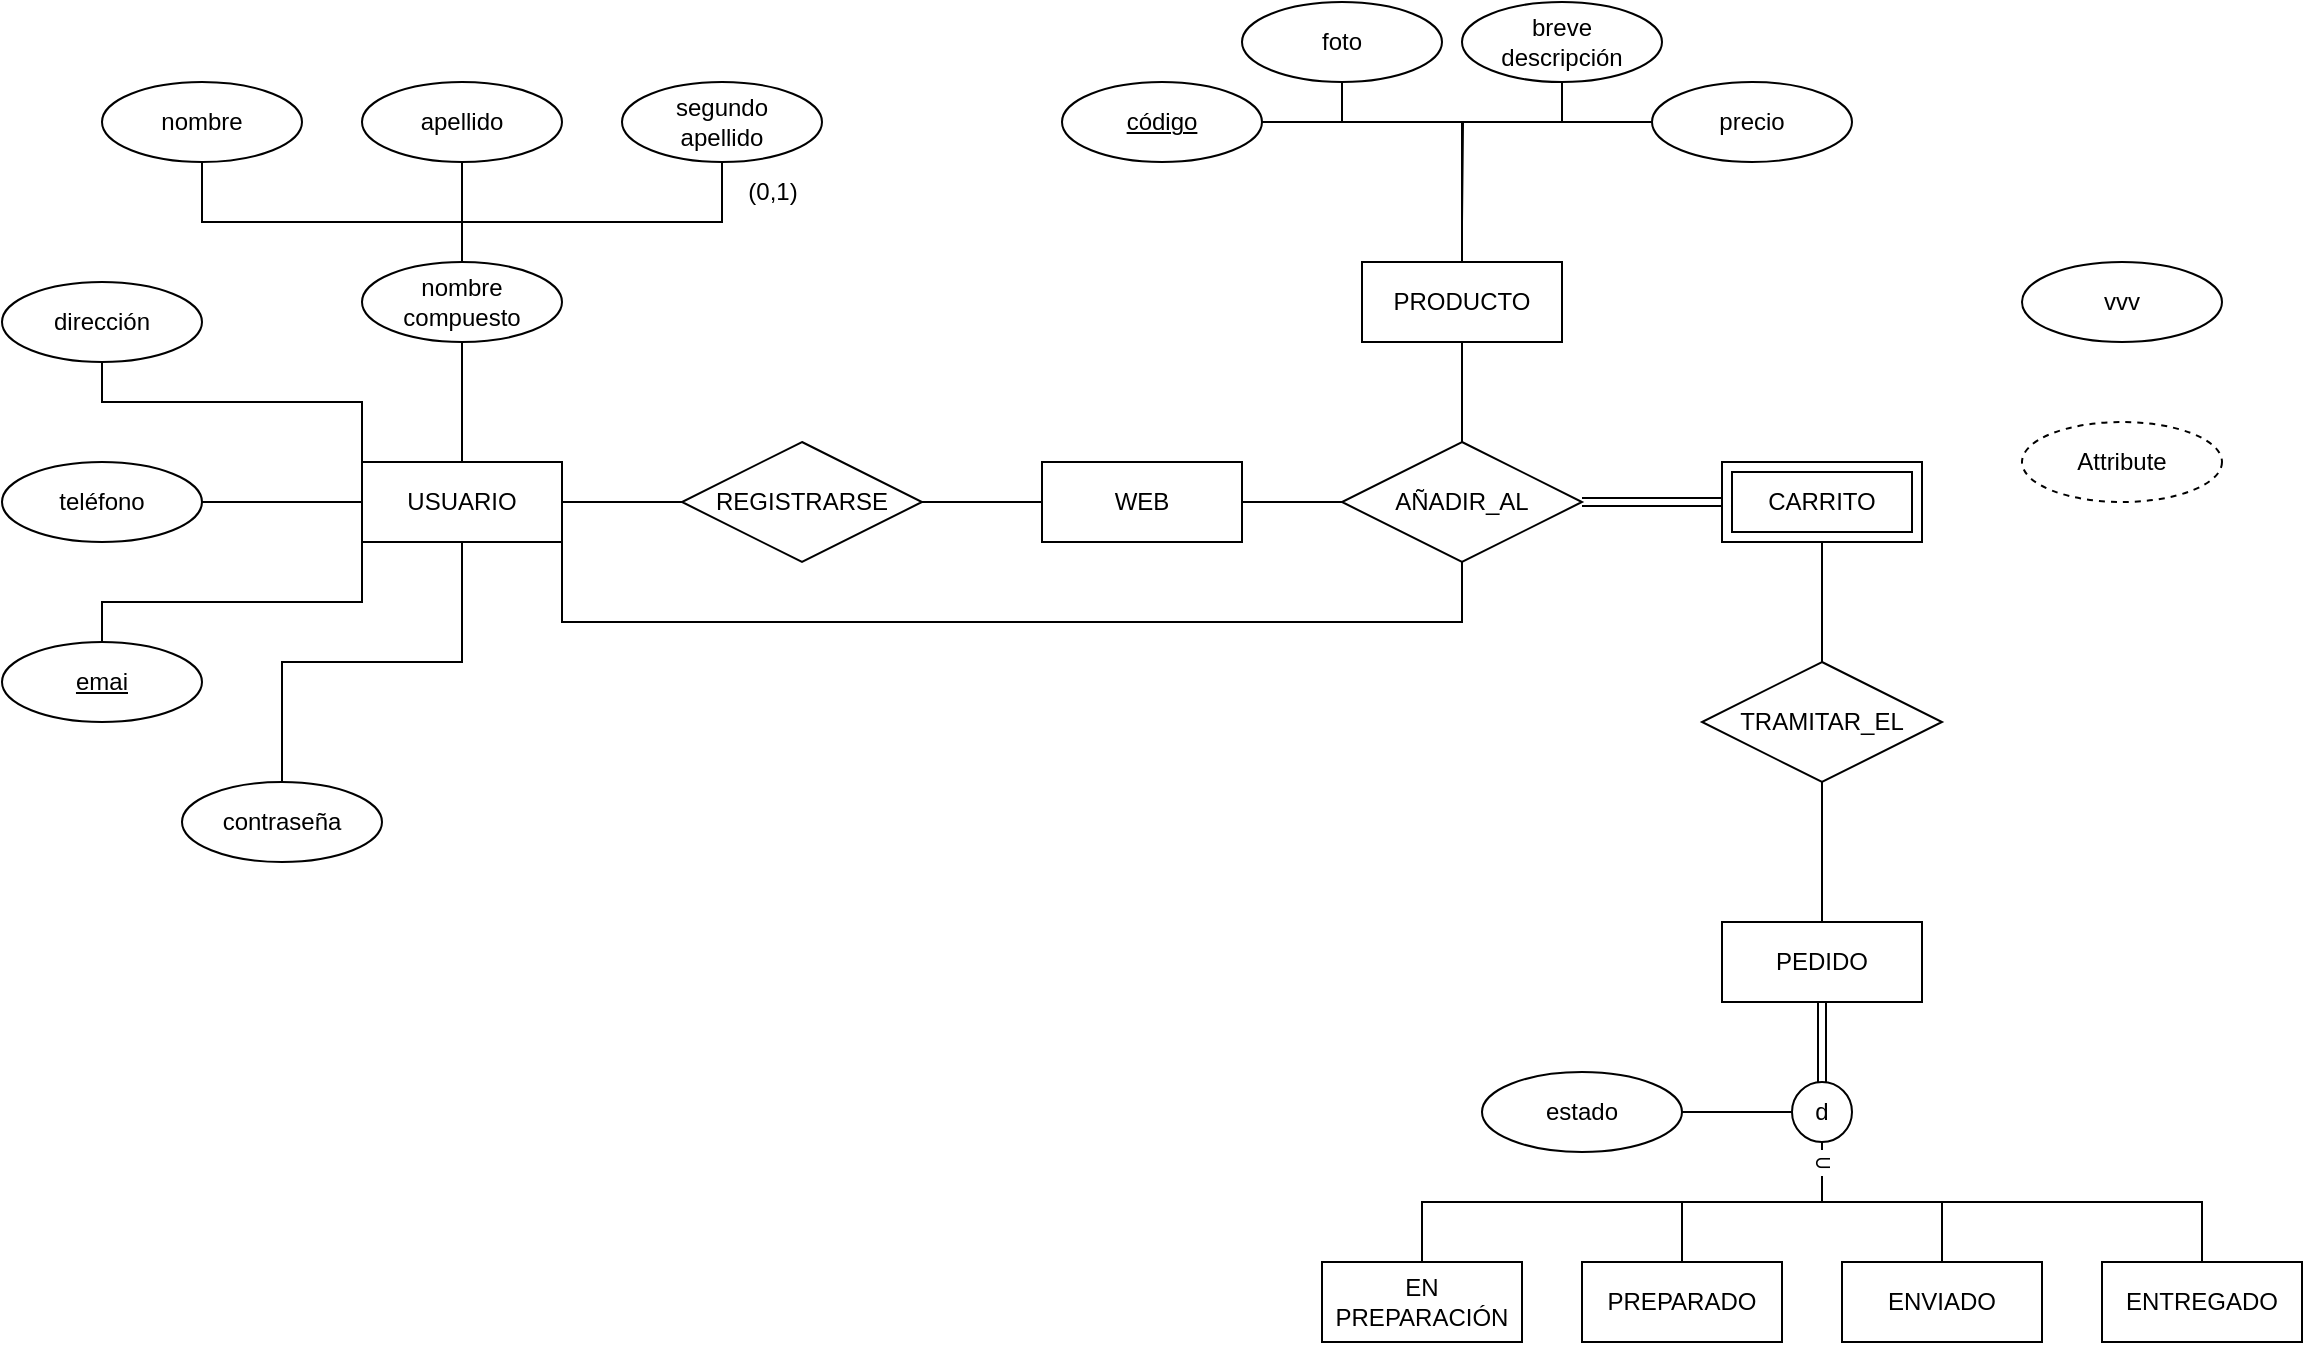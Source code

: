 <mxfile version="20.8.20" type="github">
  <diagram name="Página-1" id="H3J9FWXN0q95DTH0rRs8">
    <mxGraphModel dx="1235" dy="728" grid="1" gridSize="10" guides="1" tooltips="1" connect="1" arrows="1" fold="1" page="1" pageScale="1" pageWidth="1654" pageHeight="1169" background="none" math="0" shadow="0">
      <root>
        <mxCell id="0" />
        <mxCell id="1" parent="0" />
        <mxCell id="3mSW8cx6iBZY5WVpWIEB-1" value="PEDIDO" style="whiteSpace=wrap;html=1;align=center;" vertex="1" parent="1">
          <mxGeometry x="1270" y="540" width="100" height="40" as="geometry" />
        </mxCell>
        <mxCell id="3mSW8cx6iBZY5WVpWIEB-14" style="edgeStyle=orthogonalEdgeStyle;rounded=0;orthogonalLoop=1;jettySize=auto;html=1;exitX=0.5;exitY=0;exitDx=0;exitDy=0;entryX=0.5;entryY=1;entryDx=0;entryDy=0;endArrow=none;endFill=0;" edge="1" parent="1" source="3mSW8cx6iBZY5WVpWIEB-4" target="3mSW8cx6iBZY5WVpWIEB-8">
          <mxGeometry relative="1" as="geometry" />
        </mxCell>
        <mxCell id="3mSW8cx6iBZY5WVpWIEB-4" value="EN PREPARACIÓN" style="whiteSpace=wrap;html=1;align=center;" vertex="1" parent="1">
          <mxGeometry x="1070" y="710" width="100" height="40" as="geometry" />
        </mxCell>
        <mxCell id="3mSW8cx6iBZY5WVpWIEB-13" style="edgeStyle=orthogonalEdgeStyle;rounded=0;orthogonalLoop=1;jettySize=auto;html=1;exitX=0.5;exitY=0;exitDx=0;exitDy=0;entryX=0.5;entryY=1;entryDx=0;entryDy=0;endArrow=none;endFill=0;" edge="1" parent="1" source="3mSW8cx6iBZY5WVpWIEB-5" target="3mSW8cx6iBZY5WVpWIEB-8">
          <mxGeometry relative="1" as="geometry" />
        </mxCell>
        <mxCell id="3mSW8cx6iBZY5WVpWIEB-5" value="PREPARADO" style="whiteSpace=wrap;html=1;align=center;" vertex="1" parent="1">
          <mxGeometry x="1200" y="710" width="100" height="40" as="geometry" />
        </mxCell>
        <mxCell id="3mSW8cx6iBZY5WVpWIEB-12" style="edgeStyle=orthogonalEdgeStyle;rounded=0;orthogonalLoop=1;jettySize=auto;html=1;exitX=0.5;exitY=0;exitDx=0;exitDy=0;entryX=0.5;entryY=1;entryDx=0;entryDy=0;endArrow=none;endFill=0;" edge="1" parent="1" source="3mSW8cx6iBZY5WVpWIEB-6" target="3mSW8cx6iBZY5WVpWIEB-8">
          <mxGeometry relative="1" as="geometry" />
        </mxCell>
        <mxCell id="3mSW8cx6iBZY5WVpWIEB-6" value="ENVIADO" style="whiteSpace=wrap;html=1;align=center;" vertex="1" parent="1">
          <mxGeometry x="1330" y="710" width="100" height="40" as="geometry" />
        </mxCell>
        <mxCell id="3mSW8cx6iBZY5WVpWIEB-7" value="ENTREGADO" style="whiteSpace=wrap;html=1;align=center;" vertex="1" parent="1">
          <mxGeometry x="1460" y="710" width="100" height="40" as="geometry" />
        </mxCell>
        <mxCell id="3mSW8cx6iBZY5WVpWIEB-9" value="" style="edgeStyle=orthogonalEdgeStyle;rounded=0;orthogonalLoop=1;jettySize=auto;html=1;endArrow=none;endFill=0;shape=link;" edge="1" parent="1" source="3mSW8cx6iBZY5WVpWIEB-8" target="3mSW8cx6iBZY5WVpWIEB-1">
          <mxGeometry relative="1" as="geometry" />
        </mxCell>
        <mxCell id="3mSW8cx6iBZY5WVpWIEB-8" value="d" style="ellipse;whiteSpace=wrap;html=1;aspect=fixed;" vertex="1" parent="1">
          <mxGeometry x="1305" y="620" width="30" height="30" as="geometry" />
        </mxCell>
        <mxCell id="3mSW8cx6iBZY5WVpWIEB-11" value="⊂" style="edgeStyle=orthogonalEdgeStyle;rounded=0;orthogonalLoop=1;jettySize=auto;html=1;exitX=0.5;exitY=1;exitDx=0;exitDy=0;endArrow=none;endFill=0;entryX=0.5;entryY=0;entryDx=0;entryDy=0;entryPerimeter=0;" edge="1" parent="1" source="3mSW8cx6iBZY5WVpWIEB-8" target="3mSW8cx6iBZY5WVpWIEB-7">
          <mxGeometry x="-0.92" relative="1" as="geometry">
            <Array as="points">
              <mxPoint x="1320" y="680" />
              <mxPoint x="1510" y="680" />
            </Array>
            <mxPoint as="offset" />
          </mxGeometry>
        </mxCell>
        <mxCell id="3mSW8cx6iBZY5WVpWIEB-16" value="" style="edgeStyle=orthogonalEdgeStyle;rounded=0;orthogonalLoop=1;jettySize=auto;html=1;endArrow=none;endFill=0;" edge="1" parent="1" source="3mSW8cx6iBZY5WVpWIEB-15" target="3mSW8cx6iBZY5WVpWIEB-8">
          <mxGeometry relative="1" as="geometry" />
        </mxCell>
        <mxCell id="3mSW8cx6iBZY5WVpWIEB-15" value="estado" style="ellipse;whiteSpace=wrap;html=1;align=center;" vertex="1" parent="1">
          <mxGeometry x="1150" y="615" width="100" height="40" as="geometry" />
        </mxCell>
        <mxCell id="3mSW8cx6iBZY5WVpWIEB-21" value="" style="edgeStyle=orthogonalEdgeStyle;rounded=0;orthogonalLoop=1;jettySize=auto;html=1;endArrow=none;endFill=0;" edge="1" parent="1" source="3mSW8cx6iBZY5WVpWIEB-17" target="3mSW8cx6iBZY5WVpWIEB-19">
          <mxGeometry relative="1" as="geometry" />
        </mxCell>
        <mxCell id="3mSW8cx6iBZY5WVpWIEB-59" style="edgeStyle=orthogonalEdgeStyle;rounded=0;orthogonalLoop=1;jettySize=auto;html=1;entryX=0.5;entryY=1;entryDx=0;entryDy=0;endArrow=none;endFill=0;" edge="1" parent="1" source="3mSW8cx6iBZY5WVpWIEB-17" target="3mSW8cx6iBZY5WVpWIEB-24">
          <mxGeometry relative="1" as="geometry">
            <Array as="points">
              <mxPoint x="690" y="390" />
              <mxPoint x="1140" y="390" />
            </Array>
          </mxGeometry>
        </mxCell>
        <mxCell id="3mSW8cx6iBZY5WVpWIEB-17" value="USUARIO" style="whiteSpace=wrap;html=1;align=center;" vertex="1" parent="1">
          <mxGeometry x="590" y="310" width="100" height="40" as="geometry" />
        </mxCell>
        <mxCell id="3mSW8cx6iBZY5WVpWIEB-18" value="WEB" style="whiteSpace=wrap;html=1;align=center;" vertex="1" parent="1">
          <mxGeometry x="930" y="310" width="100" height="40" as="geometry" />
        </mxCell>
        <mxCell id="3mSW8cx6iBZY5WVpWIEB-22" value="" style="edgeStyle=orthogonalEdgeStyle;rounded=0;orthogonalLoop=1;jettySize=auto;html=1;endArrow=none;endFill=0;" edge="1" parent="1" source="3mSW8cx6iBZY5WVpWIEB-19" target="3mSW8cx6iBZY5WVpWIEB-18">
          <mxGeometry relative="1" as="geometry" />
        </mxCell>
        <mxCell id="3mSW8cx6iBZY5WVpWIEB-19" value="REGISTRARSE" style="shape=rhombus;perimeter=rhombusPerimeter;whiteSpace=wrap;html=1;align=center;" vertex="1" parent="1">
          <mxGeometry x="750" y="300" width="120" height="60" as="geometry" />
        </mxCell>
        <mxCell id="3mSW8cx6iBZY5WVpWIEB-29" value="" style="edgeStyle=orthogonalEdgeStyle;rounded=0;orthogonalLoop=1;jettySize=auto;html=1;endArrow=none;endFill=0;" edge="1" parent="1" source="3mSW8cx6iBZY5WVpWIEB-23" target="3mSW8cx6iBZY5WVpWIEB-27">
          <mxGeometry relative="1" as="geometry" />
        </mxCell>
        <mxCell id="3mSW8cx6iBZY5WVpWIEB-23" value="CARRITO" style="shape=ext;margin=3;double=1;whiteSpace=wrap;html=1;align=center;" vertex="1" parent="1">
          <mxGeometry x="1270" y="310" width="100" height="40" as="geometry" />
        </mxCell>
        <mxCell id="3mSW8cx6iBZY5WVpWIEB-25" value="" style="edgeStyle=orthogonalEdgeStyle;rounded=0;orthogonalLoop=1;jettySize=auto;html=1;endArrow=none;endFill=0;" edge="1" parent="1" source="3mSW8cx6iBZY5WVpWIEB-24" target="3mSW8cx6iBZY5WVpWIEB-18">
          <mxGeometry relative="1" as="geometry" />
        </mxCell>
        <mxCell id="3mSW8cx6iBZY5WVpWIEB-26" value="" style="edgeStyle=orthogonalEdgeStyle;rounded=0;orthogonalLoop=1;jettySize=auto;html=1;endArrow=none;endFill=0;shape=link;" edge="1" parent="1" source="3mSW8cx6iBZY5WVpWIEB-24" target="3mSW8cx6iBZY5WVpWIEB-23">
          <mxGeometry relative="1" as="geometry" />
        </mxCell>
        <mxCell id="3mSW8cx6iBZY5WVpWIEB-24" value="AÑADIR_AL" style="shape=rhombus;perimeter=rhombusPerimeter;whiteSpace=wrap;html=1;align=center;" vertex="1" parent="1">
          <mxGeometry x="1080" y="300" width="120" height="60" as="geometry" />
        </mxCell>
        <mxCell id="3mSW8cx6iBZY5WVpWIEB-28" value="" style="edgeStyle=orthogonalEdgeStyle;rounded=0;orthogonalLoop=1;jettySize=auto;html=1;endArrow=none;endFill=0;" edge="1" parent="1" source="3mSW8cx6iBZY5WVpWIEB-27" target="3mSW8cx6iBZY5WVpWIEB-1">
          <mxGeometry relative="1" as="geometry" />
        </mxCell>
        <mxCell id="3mSW8cx6iBZY5WVpWIEB-27" value="TRAMITAR_EL" style="shape=rhombus;perimeter=rhombusPerimeter;whiteSpace=wrap;html=1;align=center;" vertex="1" parent="1">
          <mxGeometry x="1260" y="410" width="120" height="60" as="geometry" />
        </mxCell>
        <mxCell id="3mSW8cx6iBZY5WVpWIEB-32" value="" style="edgeStyle=orthogonalEdgeStyle;rounded=0;orthogonalLoop=1;jettySize=auto;html=1;endArrow=none;endFill=0;" edge="1" parent="1" source="3mSW8cx6iBZY5WVpWIEB-31" target="3mSW8cx6iBZY5WVpWIEB-24">
          <mxGeometry relative="1" as="geometry" />
        </mxCell>
        <mxCell id="3mSW8cx6iBZY5WVpWIEB-31" value="PRODUCTO" style="whiteSpace=wrap;html=1;align=center;" vertex="1" parent="1">
          <mxGeometry x="1090" y="210" width="100" height="40" as="geometry" />
        </mxCell>
        <mxCell id="3mSW8cx6iBZY5WVpWIEB-37" style="edgeStyle=orthogonalEdgeStyle;rounded=0;orthogonalLoop=1;jettySize=auto;html=1;entryX=0.5;entryY=0;entryDx=0;entryDy=0;endArrow=none;endFill=0;" edge="1" parent="1" source="3mSW8cx6iBZY5WVpWIEB-33" target="3mSW8cx6iBZY5WVpWIEB-31">
          <mxGeometry relative="1" as="geometry" />
        </mxCell>
        <mxCell id="3mSW8cx6iBZY5WVpWIEB-33" value="&lt;u&gt;código&lt;/u&gt;" style="ellipse;whiteSpace=wrap;html=1;align=center;" vertex="1" parent="1">
          <mxGeometry x="940" y="120" width="100" height="40" as="geometry" />
        </mxCell>
        <mxCell id="3mSW8cx6iBZY5WVpWIEB-38" style="edgeStyle=orthogonalEdgeStyle;rounded=0;orthogonalLoop=1;jettySize=auto;html=1;endArrow=none;endFill=0;" edge="1" parent="1" source="3mSW8cx6iBZY5WVpWIEB-34" target="3mSW8cx6iBZY5WVpWIEB-31">
          <mxGeometry relative="1" as="geometry">
            <Array as="points">
              <mxPoint x="1080" y="140" />
              <mxPoint x="1140" y="140" />
            </Array>
          </mxGeometry>
        </mxCell>
        <mxCell id="3mSW8cx6iBZY5WVpWIEB-34" value="foto" style="ellipse;whiteSpace=wrap;html=1;align=center;" vertex="1" parent="1">
          <mxGeometry x="1030" y="80" width="100" height="40" as="geometry" />
        </mxCell>
        <mxCell id="3mSW8cx6iBZY5WVpWIEB-40" style="edgeStyle=orthogonalEdgeStyle;rounded=0;orthogonalLoop=1;jettySize=auto;html=1;endArrow=none;endFill=0;" edge="1" parent="1" source="3mSW8cx6iBZY5WVpWIEB-35">
          <mxGeometry relative="1" as="geometry">
            <mxPoint x="1140" y="190" as="targetPoint" />
            <Array as="points">
              <mxPoint x="1190" y="140" />
              <mxPoint x="1140" y="140" />
            </Array>
          </mxGeometry>
        </mxCell>
        <mxCell id="3mSW8cx6iBZY5WVpWIEB-35" value="breve&lt;br&gt;descripción" style="ellipse;whiteSpace=wrap;html=1;align=center;" vertex="1" parent="1">
          <mxGeometry x="1140" y="80" width="100" height="40" as="geometry" />
        </mxCell>
        <mxCell id="3mSW8cx6iBZY5WVpWIEB-41" style="edgeStyle=orthogonalEdgeStyle;rounded=0;orthogonalLoop=1;jettySize=auto;html=1;endArrow=none;endFill=0;" edge="1" parent="1" source="3mSW8cx6iBZY5WVpWIEB-36">
          <mxGeometry relative="1" as="geometry">
            <mxPoint x="1140" y="190" as="targetPoint" />
          </mxGeometry>
        </mxCell>
        <mxCell id="3mSW8cx6iBZY5WVpWIEB-36" value="precio" style="ellipse;whiteSpace=wrap;html=1;align=center;" vertex="1" parent="1">
          <mxGeometry x="1235" y="120" width="100" height="40" as="geometry" />
        </mxCell>
        <mxCell id="3mSW8cx6iBZY5WVpWIEB-48" style="edgeStyle=orthogonalEdgeStyle;rounded=0;orthogonalLoop=1;jettySize=auto;html=1;entryX=0;entryY=0;entryDx=0;entryDy=0;endArrow=none;endFill=0;" edge="1" parent="1" source="3mSW8cx6iBZY5WVpWIEB-42" target="3mSW8cx6iBZY5WVpWIEB-17">
          <mxGeometry relative="1" as="geometry">
            <Array as="points">
              <mxPoint x="460" y="280" />
              <mxPoint x="590" y="280" />
            </Array>
          </mxGeometry>
        </mxCell>
        <mxCell id="3mSW8cx6iBZY5WVpWIEB-42" value="dirección" style="ellipse;whiteSpace=wrap;html=1;align=center;" vertex="1" parent="1">
          <mxGeometry x="410" y="220" width="100" height="40" as="geometry" />
        </mxCell>
        <mxCell id="3mSW8cx6iBZY5WVpWIEB-49" value="" style="edgeStyle=orthogonalEdgeStyle;rounded=0;orthogonalLoop=1;jettySize=auto;html=1;endArrow=none;endFill=0;" edge="1" parent="1" source="3mSW8cx6iBZY5WVpWIEB-43" target="3mSW8cx6iBZY5WVpWIEB-17">
          <mxGeometry relative="1" as="geometry" />
        </mxCell>
        <mxCell id="3mSW8cx6iBZY5WVpWIEB-43" value="teléfono" style="ellipse;whiteSpace=wrap;html=1;align=center;" vertex="1" parent="1">
          <mxGeometry x="410" y="310" width="100" height="40" as="geometry" />
        </mxCell>
        <mxCell id="3mSW8cx6iBZY5WVpWIEB-50" style="edgeStyle=orthogonalEdgeStyle;rounded=0;orthogonalLoop=1;jettySize=auto;html=1;entryX=0;entryY=1;entryDx=0;entryDy=0;endArrow=none;endFill=0;" edge="1" parent="1" source="3mSW8cx6iBZY5WVpWIEB-44" target="3mSW8cx6iBZY5WVpWIEB-17">
          <mxGeometry relative="1" as="geometry">
            <Array as="points">
              <mxPoint x="460" y="380" />
              <mxPoint x="590" y="380" />
            </Array>
          </mxGeometry>
        </mxCell>
        <mxCell id="3mSW8cx6iBZY5WVpWIEB-44" value="&lt;u&gt;emai&lt;/u&gt;" style="ellipse;whiteSpace=wrap;html=1;align=center;" vertex="1" parent="1">
          <mxGeometry x="410" y="400" width="100" height="40" as="geometry" />
        </mxCell>
        <mxCell id="3mSW8cx6iBZY5WVpWIEB-51" value="" style="edgeStyle=orthogonalEdgeStyle;rounded=0;orthogonalLoop=1;jettySize=auto;html=1;endArrow=none;endFill=0;" edge="1" parent="1" source="3mSW8cx6iBZY5WVpWIEB-45" target="3mSW8cx6iBZY5WVpWIEB-17">
          <mxGeometry relative="1" as="geometry" />
        </mxCell>
        <mxCell id="3mSW8cx6iBZY5WVpWIEB-45" value="contraseña" style="ellipse;whiteSpace=wrap;html=1;align=center;" vertex="1" parent="1">
          <mxGeometry x="500" y="470" width="100" height="40" as="geometry" />
        </mxCell>
        <mxCell id="3mSW8cx6iBZY5WVpWIEB-47" value="" style="edgeStyle=orthogonalEdgeStyle;rounded=0;orthogonalLoop=1;jettySize=auto;html=1;endArrow=none;endFill=0;" edge="1" parent="1" source="3mSW8cx6iBZY5WVpWIEB-46" target="3mSW8cx6iBZY5WVpWIEB-17">
          <mxGeometry relative="1" as="geometry" />
        </mxCell>
        <mxCell id="3mSW8cx6iBZY5WVpWIEB-46" value="nombre&lt;br&gt;compuesto" style="ellipse;whiteSpace=wrap;html=1;align=center;" vertex="1" parent="1">
          <mxGeometry x="590" y="210" width="100" height="40" as="geometry" />
        </mxCell>
        <mxCell id="3mSW8cx6iBZY5WVpWIEB-55" style="edgeStyle=orthogonalEdgeStyle;rounded=0;orthogonalLoop=1;jettySize=auto;html=1;entryX=0.5;entryY=0;entryDx=0;entryDy=0;endArrow=none;endFill=0;" edge="1" parent="1" source="3mSW8cx6iBZY5WVpWIEB-52" target="3mSW8cx6iBZY5WVpWIEB-46">
          <mxGeometry relative="1" as="geometry">
            <Array as="points">
              <mxPoint x="510" y="190" />
              <mxPoint x="640" y="190" />
            </Array>
          </mxGeometry>
        </mxCell>
        <mxCell id="3mSW8cx6iBZY5WVpWIEB-52" value="nombre" style="ellipse;whiteSpace=wrap;html=1;align=center;" vertex="1" parent="1">
          <mxGeometry x="460" y="120" width="100" height="40" as="geometry" />
        </mxCell>
        <mxCell id="3mSW8cx6iBZY5WVpWIEB-57" value="" style="edgeStyle=orthogonalEdgeStyle;rounded=0;orthogonalLoop=1;jettySize=auto;html=1;endArrow=none;endFill=0;" edge="1" parent="1" source="3mSW8cx6iBZY5WVpWIEB-53" target="3mSW8cx6iBZY5WVpWIEB-46">
          <mxGeometry relative="1" as="geometry" />
        </mxCell>
        <mxCell id="3mSW8cx6iBZY5WVpWIEB-53" value="apellido" style="ellipse;whiteSpace=wrap;html=1;align=center;" vertex="1" parent="1">
          <mxGeometry x="590" y="120" width="100" height="40" as="geometry" />
        </mxCell>
        <mxCell id="3mSW8cx6iBZY5WVpWIEB-56" style="edgeStyle=orthogonalEdgeStyle;rounded=0;orthogonalLoop=1;jettySize=auto;html=1;entryX=0.5;entryY=0;entryDx=0;entryDy=0;endArrow=none;endFill=0;" edge="1" parent="1" source="3mSW8cx6iBZY5WVpWIEB-54" target="3mSW8cx6iBZY5WVpWIEB-46">
          <mxGeometry relative="1" as="geometry">
            <Array as="points">
              <mxPoint x="770" y="190" />
              <mxPoint x="640" y="190" />
            </Array>
          </mxGeometry>
        </mxCell>
        <mxCell id="3mSW8cx6iBZY5WVpWIEB-54" value="segundo&lt;br&gt;apellido" style="ellipse;whiteSpace=wrap;html=1;align=center;" vertex="1" parent="1">
          <mxGeometry x="720" y="120" width="100" height="40" as="geometry" />
        </mxCell>
        <mxCell id="3mSW8cx6iBZY5WVpWIEB-58" value="(0,1)" style="text;html=1;align=center;verticalAlign=middle;resizable=0;points=[];autosize=1;strokeColor=none;fillColor=none;" vertex="1" parent="1">
          <mxGeometry x="770" y="160" width="50" height="30" as="geometry" />
        </mxCell>
        <mxCell id="3mSW8cx6iBZY5WVpWIEB-61" value="vvv" style="ellipse;whiteSpace=wrap;html=1;align=center;" vertex="1" parent="1">
          <mxGeometry x="1420" y="210" width="100" height="40" as="geometry" />
        </mxCell>
        <mxCell id="3mSW8cx6iBZY5WVpWIEB-62" value="Attribute" style="ellipse;whiteSpace=wrap;html=1;align=center;dashed=1;" vertex="1" parent="1">
          <mxGeometry x="1420" y="290" width="100" height="40" as="geometry" />
        </mxCell>
      </root>
    </mxGraphModel>
  </diagram>
</mxfile>
